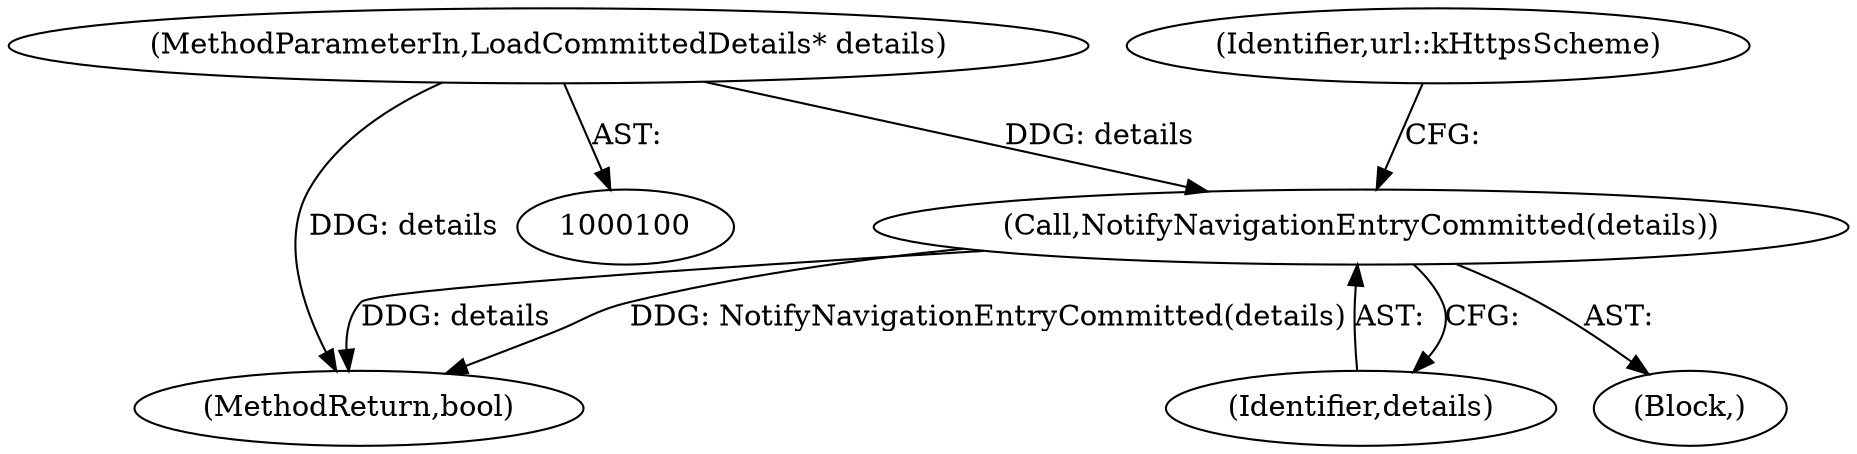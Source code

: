digraph "0_Chrome_56a84aa67bb071a33a48ac1481b555c48e0a9a59_1@pointer" {
"1000400" [label="(Call,NotifyNavigationEntryCommitted(details))"];
"1000103" [label="(MethodParameterIn,LoadCommittedDetails* details)"];
"1000400" [label="(Call,NotifyNavigationEntryCommitted(details))"];
"1000103" [label="(MethodParameterIn,LoadCommittedDetails* details)"];
"1000401" [label="(Identifier,details)"];
"1000405" [label="(Identifier,url::kHttpsScheme)"];
"1000432" [label="(MethodReturn,bool)"];
"1000106" [label="(Block,)"];
"1000400" -> "1000106"  [label="AST: "];
"1000400" -> "1000401"  [label="CFG: "];
"1000401" -> "1000400"  [label="AST: "];
"1000405" -> "1000400"  [label="CFG: "];
"1000400" -> "1000432"  [label="DDG: details"];
"1000400" -> "1000432"  [label="DDG: NotifyNavigationEntryCommitted(details)"];
"1000103" -> "1000400"  [label="DDG: details"];
"1000103" -> "1000100"  [label="AST: "];
"1000103" -> "1000432"  [label="DDG: details"];
}
